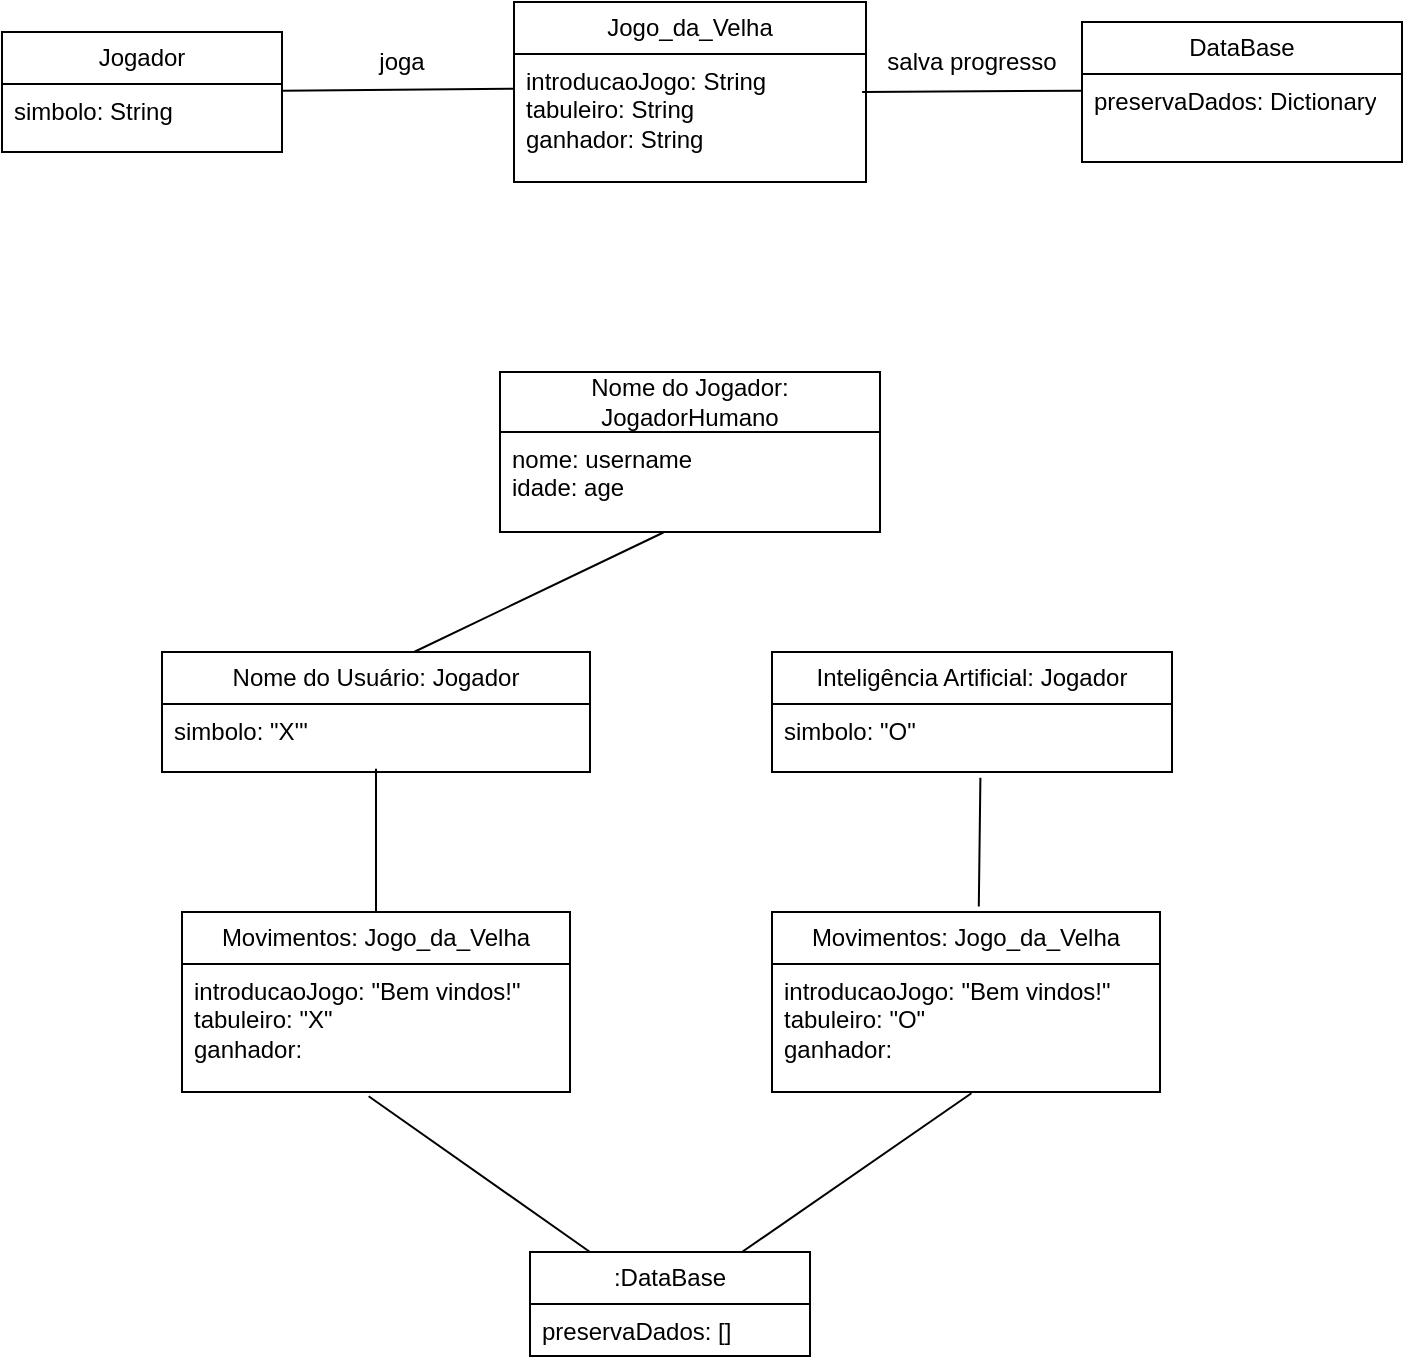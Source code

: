 <mxfile version="22.0.8" type="github">
  <diagram name="Página-1" id="ETZNSiQvTZ4J-55iKF7z">
    <mxGraphModel dx="1292" dy="710" grid="1" gridSize="10" guides="1" tooltips="1" connect="1" arrows="1" fold="1" page="1" pageScale="1" pageWidth="827" pageHeight="1169" math="0" shadow="0">
      <root>
        <mxCell id="0" />
        <mxCell id="1" parent="0" />
        <mxCell id="Y2xEf-CzXpEb0WmJXo6f-2" value="Inteligência Artificial: Jogador" style="swimlane;fontStyle=0;childLayout=stackLayout;horizontal=1;startSize=26;fillColor=none;horizontalStack=0;resizeParent=1;resizeParentMax=0;resizeLast=0;collapsible=1;marginBottom=0;whiteSpace=wrap;html=1;" parent="1" vertex="1">
          <mxGeometry x="455" y="400" width="200" height="60" as="geometry" />
        </mxCell>
        <mxCell id="Y2xEf-CzXpEb0WmJXo6f-3" value="simbolo: &quot;O&quot;" style="text;strokeColor=none;fillColor=none;align=left;verticalAlign=top;spacingLeft=4;spacingRight=4;overflow=hidden;rotatable=0;points=[[0,0.5],[1,0.5]];portConstraint=eastwest;whiteSpace=wrap;html=1;" parent="Y2xEf-CzXpEb0WmJXo6f-2" vertex="1">
          <mxGeometry y="26" width="200" height="34" as="geometry" />
        </mxCell>
        <mxCell id="aqnIn2phBkBqxdztw7Cu-1" value="Nome do Usuário: Jogador" style="swimlane;fontStyle=0;childLayout=stackLayout;horizontal=1;startSize=26;fillColor=none;horizontalStack=0;resizeParent=1;resizeParentMax=0;resizeLast=0;collapsible=1;marginBottom=0;whiteSpace=wrap;html=1;" parent="1" vertex="1">
          <mxGeometry x="150" y="400" width="214" height="60" as="geometry" />
        </mxCell>
        <mxCell id="aqnIn2phBkBqxdztw7Cu-2" value="simbolo: &quot;X&#39;&quot;" style="text;strokeColor=none;fillColor=none;align=left;verticalAlign=top;spacingLeft=4;spacingRight=4;overflow=hidden;rotatable=0;points=[[0,0.5],[1,0.5]];portConstraint=eastwest;whiteSpace=wrap;html=1;" parent="aqnIn2phBkBqxdztw7Cu-1" vertex="1">
          <mxGeometry y="26" width="214" height="34" as="geometry" />
        </mxCell>
        <mxCell id="aqnIn2phBkBqxdztw7Cu-10" value="Jogador" style="swimlane;fontStyle=0;childLayout=stackLayout;horizontal=1;startSize=26;fillColor=none;horizontalStack=0;resizeParent=1;resizeParentMax=0;resizeLast=0;collapsible=1;marginBottom=0;whiteSpace=wrap;html=1;" parent="1" vertex="1">
          <mxGeometry x="70" y="90" width="140" height="60" as="geometry" />
        </mxCell>
        <mxCell id="aqnIn2phBkBqxdztw7Cu-11" value="simbolo: String" style="text;strokeColor=none;fillColor=none;align=left;verticalAlign=top;spacingLeft=4;spacingRight=4;overflow=hidden;rotatable=0;points=[[0,0.5],[1,0.5]];portConstraint=eastwest;whiteSpace=wrap;html=1;" parent="aqnIn2phBkBqxdztw7Cu-10" vertex="1">
          <mxGeometry y="26" width="140" height="34" as="geometry" />
        </mxCell>
        <mxCell id="aqnIn2phBkBqxdztw7Cu-18" value="Jogo_da_Velha" style="swimlane;fontStyle=0;childLayout=stackLayout;horizontal=1;startSize=26;fillColor=none;horizontalStack=0;resizeParent=1;resizeParentMax=0;resizeLast=0;collapsible=1;marginBottom=0;whiteSpace=wrap;html=1;" parent="1" vertex="1">
          <mxGeometry x="326" y="75" width="176" height="90" as="geometry" />
        </mxCell>
        <mxCell id="aqnIn2phBkBqxdztw7Cu-20" value="introducaoJogo: String&lt;br style=&quot;border-color: var(--border-color);&quot;&gt;tabuleiro: String&lt;br style=&quot;border-color: var(--border-color);&quot;&gt;ganhador: String" style="text;strokeColor=none;fillColor=none;align=left;verticalAlign=top;spacingLeft=4;spacingRight=4;overflow=hidden;rotatable=0;points=[[0,0.5],[1,0.5]];portConstraint=eastwest;whiteSpace=wrap;html=1;" parent="aqnIn2phBkBqxdztw7Cu-18" vertex="1">
          <mxGeometry y="26" width="176" height="64" as="geometry" />
        </mxCell>
        <mxCell id="aqnIn2phBkBqxdztw7Cu-25" value="" style="endArrow=none;html=1;rounded=0;entryX=-0.001;entryY=0.272;entryDx=0;entryDy=0;entryPerimeter=0;" parent="1" source="aqnIn2phBkBqxdztw7Cu-10" target="aqnIn2phBkBqxdztw7Cu-20" edge="1">
          <mxGeometry width="50" height="50" relative="1" as="geometry">
            <mxPoint x="250" y="120" as="sourcePoint" />
            <mxPoint x="300" y="70" as="targetPoint" />
          </mxGeometry>
        </mxCell>
        <mxCell id="aqnIn2phBkBqxdztw7Cu-26" value="DataBase" style="swimlane;fontStyle=0;childLayout=stackLayout;horizontal=1;startSize=26;fillColor=none;horizontalStack=0;resizeParent=1;resizeParentMax=0;resizeLast=0;collapsible=1;marginBottom=0;whiteSpace=wrap;html=1;" parent="1" vertex="1">
          <mxGeometry x="610" y="85" width="160" height="70" as="geometry" />
        </mxCell>
        <mxCell id="aqnIn2phBkBqxdztw7Cu-27" value="preservaDados: Dictionary" style="text;strokeColor=none;fillColor=none;align=left;verticalAlign=top;spacingLeft=4;spacingRight=4;overflow=hidden;rotatable=0;points=[[0,0.5],[1,0.5]];portConstraint=eastwest;whiteSpace=wrap;html=1;" parent="aqnIn2phBkBqxdztw7Cu-26" vertex="1">
          <mxGeometry y="26" width="160" height="44" as="geometry" />
        </mxCell>
        <mxCell id="aqnIn2phBkBqxdztw7Cu-30" value="" style="endArrow=none;html=1;rounded=0;entryX=0.002;entryY=0.19;entryDx=0;entryDy=0;entryPerimeter=0;exitX=0.989;exitY=0.297;exitDx=0;exitDy=0;exitPerimeter=0;" parent="1" source="aqnIn2phBkBqxdztw7Cu-20" target="aqnIn2phBkBqxdztw7Cu-27" edge="1">
          <mxGeometry width="50" height="50" relative="1" as="geometry">
            <mxPoint x="520" y="124" as="sourcePoint" />
            <mxPoint x="590" y="130" as="targetPoint" />
          </mxGeometry>
        </mxCell>
        <mxCell id="aqnIn2phBkBqxdztw7Cu-32" value="joga" style="text;html=1;strokeColor=none;fillColor=none;align=center;verticalAlign=middle;whiteSpace=wrap;rounded=0;" parent="1" vertex="1">
          <mxGeometry x="240" y="90" width="60" height="30" as="geometry" />
        </mxCell>
        <mxCell id="aqnIn2phBkBqxdztw7Cu-33" value="salva progresso" style="text;html=1;strokeColor=none;fillColor=none;align=center;verticalAlign=middle;whiteSpace=wrap;rounded=0;" parent="1" vertex="1">
          <mxGeometry x="510" y="80" width="90" height="50" as="geometry" />
        </mxCell>
        <mxCell id="aqnIn2phBkBqxdztw7Cu-34" value="Nome do Jogador: JogadorHumano" style="swimlane;fontStyle=0;childLayout=stackLayout;horizontal=1;startSize=30;fillColor=none;horizontalStack=0;resizeParent=1;resizeParentMax=0;resizeLast=0;collapsible=1;marginBottom=0;whiteSpace=wrap;html=1;" parent="1" vertex="1">
          <mxGeometry x="319" y="260" width="190" height="80" as="geometry" />
        </mxCell>
        <mxCell id="aqnIn2phBkBqxdztw7Cu-36" value="nome: username&lt;br&gt;idade: age" style="text;strokeColor=none;fillColor=none;align=left;verticalAlign=top;spacingLeft=4;spacingRight=4;overflow=hidden;rotatable=0;points=[[0,0.5],[1,0.5]];portConstraint=eastwest;whiteSpace=wrap;html=1;" parent="aqnIn2phBkBqxdztw7Cu-34" vertex="1">
          <mxGeometry y="30" width="190" height="50" as="geometry" />
        </mxCell>
        <mxCell id="aqnIn2phBkBqxdztw7Cu-38" value="" style="endArrow=none;html=1;rounded=0;entryX=0.43;entryY=1.005;entryDx=0;entryDy=0;entryPerimeter=0;" parent="1" target="aqnIn2phBkBqxdztw7Cu-36" edge="1">
          <mxGeometry width="50" height="50" relative="1" as="geometry">
            <mxPoint x="276" y="400" as="sourcePoint" />
            <mxPoint x="326" y="350" as="targetPoint" />
          </mxGeometry>
        </mxCell>
        <mxCell id="aqnIn2phBkBqxdztw7Cu-39" value="Movimentos: Jogo_da_Velha" style="swimlane;fontStyle=0;childLayout=stackLayout;horizontal=1;startSize=26;fillColor=none;horizontalStack=0;resizeParent=1;resizeParentMax=0;resizeLast=0;collapsible=1;marginBottom=0;whiteSpace=wrap;html=1;" parent="1" vertex="1">
          <mxGeometry x="160" y="530" width="194" height="90" as="geometry" />
        </mxCell>
        <mxCell id="aqnIn2phBkBqxdztw7Cu-40" value="introducaoJogo: &quot;Bem vindos!&quot;&lt;br style=&quot;border-color: var(--border-color);&quot;&gt;tabuleiro: &quot;X&quot;&lt;br style=&quot;border-color: var(--border-color);&quot;&gt;ganhador:&amp;nbsp;" style="text;strokeColor=none;fillColor=none;align=left;verticalAlign=top;spacingLeft=4;spacingRight=4;overflow=hidden;rotatable=0;points=[[0,0.5],[1,0.5]];portConstraint=eastwest;whiteSpace=wrap;html=1;" parent="aqnIn2phBkBqxdztw7Cu-39" vertex="1">
          <mxGeometry y="26" width="194" height="64" as="geometry" />
        </mxCell>
        <mxCell id="aqnIn2phBkBqxdztw7Cu-43" value="" style="endArrow=none;html=1;rounded=0;entryX=0.5;entryY=0.953;entryDx=0;entryDy=0;entryPerimeter=0;exitX=0.5;exitY=0;exitDx=0;exitDy=0;" parent="1" source="aqnIn2phBkBqxdztw7Cu-39" target="aqnIn2phBkBqxdztw7Cu-2" edge="1">
          <mxGeometry width="50" height="50" relative="1" as="geometry">
            <mxPoint x="212" y="530" as="sourcePoint" />
            <mxPoint x="262" y="480" as="targetPoint" />
          </mxGeometry>
        </mxCell>
        <mxCell id="aqnIn2phBkBqxdztw7Cu-44" value="Movimentos: Jogo_da_Velha" style="swimlane;fontStyle=0;childLayout=stackLayout;horizontal=1;startSize=26;fillColor=none;horizontalStack=0;resizeParent=1;resizeParentMax=0;resizeLast=0;collapsible=1;marginBottom=0;whiteSpace=wrap;html=1;" parent="1" vertex="1">
          <mxGeometry x="455" y="530" width="194" height="90" as="geometry" />
        </mxCell>
        <mxCell id="aqnIn2phBkBqxdztw7Cu-45" value="introducaoJogo: &quot;Bem vindos!&quot;&lt;br style=&quot;border-color: var(--border-color);&quot;&gt;tabuleiro: &quot;O&quot;&lt;br style=&quot;border-color: var(--border-color);&quot;&gt;ganhador:&amp;nbsp;" style="text;strokeColor=none;fillColor=none;align=left;verticalAlign=top;spacingLeft=4;spacingRight=4;overflow=hidden;rotatable=0;points=[[0,0.5],[1,0.5]];portConstraint=eastwest;whiteSpace=wrap;html=1;" parent="aqnIn2phBkBqxdztw7Cu-44" vertex="1">
          <mxGeometry y="26" width="194" height="64" as="geometry" />
        </mxCell>
        <mxCell id="aqnIn2phBkBqxdztw7Cu-46" value="" style="endArrow=none;html=1;rounded=0;entryX=0.521;entryY=1.084;entryDx=0;entryDy=0;entryPerimeter=0;exitX=0.533;exitY=-0.03;exitDx=0;exitDy=0;exitPerimeter=0;" parent="1" source="aqnIn2phBkBqxdztw7Cu-44" target="Y2xEf-CzXpEb0WmJXo6f-3" edge="1">
          <mxGeometry width="50" height="50" relative="1" as="geometry">
            <mxPoint x="530" y="530" as="sourcePoint" />
            <mxPoint x="580" y="480" as="targetPoint" />
          </mxGeometry>
        </mxCell>
        <mxCell id="aqnIn2phBkBqxdztw7Cu-47" value=":DataBase" style="swimlane;fontStyle=0;childLayout=stackLayout;horizontal=1;startSize=26;fillColor=none;horizontalStack=0;resizeParent=1;resizeParentMax=0;resizeLast=0;collapsible=1;marginBottom=0;whiteSpace=wrap;html=1;" parent="1" vertex="1">
          <mxGeometry x="334" y="700" width="140" height="52" as="geometry" />
        </mxCell>
        <mxCell id="aqnIn2phBkBqxdztw7Cu-48" value="preservaDados: []" style="text;strokeColor=none;fillColor=none;align=left;verticalAlign=top;spacingLeft=4;spacingRight=4;overflow=hidden;rotatable=0;points=[[0,0.5],[1,0.5]];portConstraint=eastwest;whiteSpace=wrap;html=1;" parent="aqnIn2phBkBqxdztw7Cu-47" vertex="1">
          <mxGeometry y="26" width="140" height="26" as="geometry" />
        </mxCell>
        <mxCell id="aqnIn2phBkBqxdztw7Cu-51" value="" style="endArrow=none;html=1;rounded=0;entryX=0.514;entryY=1.01;entryDx=0;entryDy=0;entryPerimeter=0;" parent="1" target="aqnIn2phBkBqxdztw7Cu-45" edge="1">
          <mxGeometry width="50" height="50" relative="1" as="geometry">
            <mxPoint x="440" y="700" as="sourcePoint" />
            <mxPoint x="490" y="650" as="targetPoint" />
          </mxGeometry>
        </mxCell>
        <mxCell id="aqnIn2phBkBqxdztw7Cu-52" value="" style="endArrow=none;html=1;rounded=0;entryX=0.481;entryY=1.033;entryDx=0;entryDy=0;entryPerimeter=0;" parent="1" target="aqnIn2phBkBqxdztw7Cu-40" edge="1">
          <mxGeometry width="50" height="50" relative="1" as="geometry">
            <mxPoint x="364" y="700" as="sourcePoint" />
            <mxPoint x="414" y="650" as="targetPoint" />
          </mxGeometry>
        </mxCell>
      </root>
    </mxGraphModel>
  </diagram>
</mxfile>
